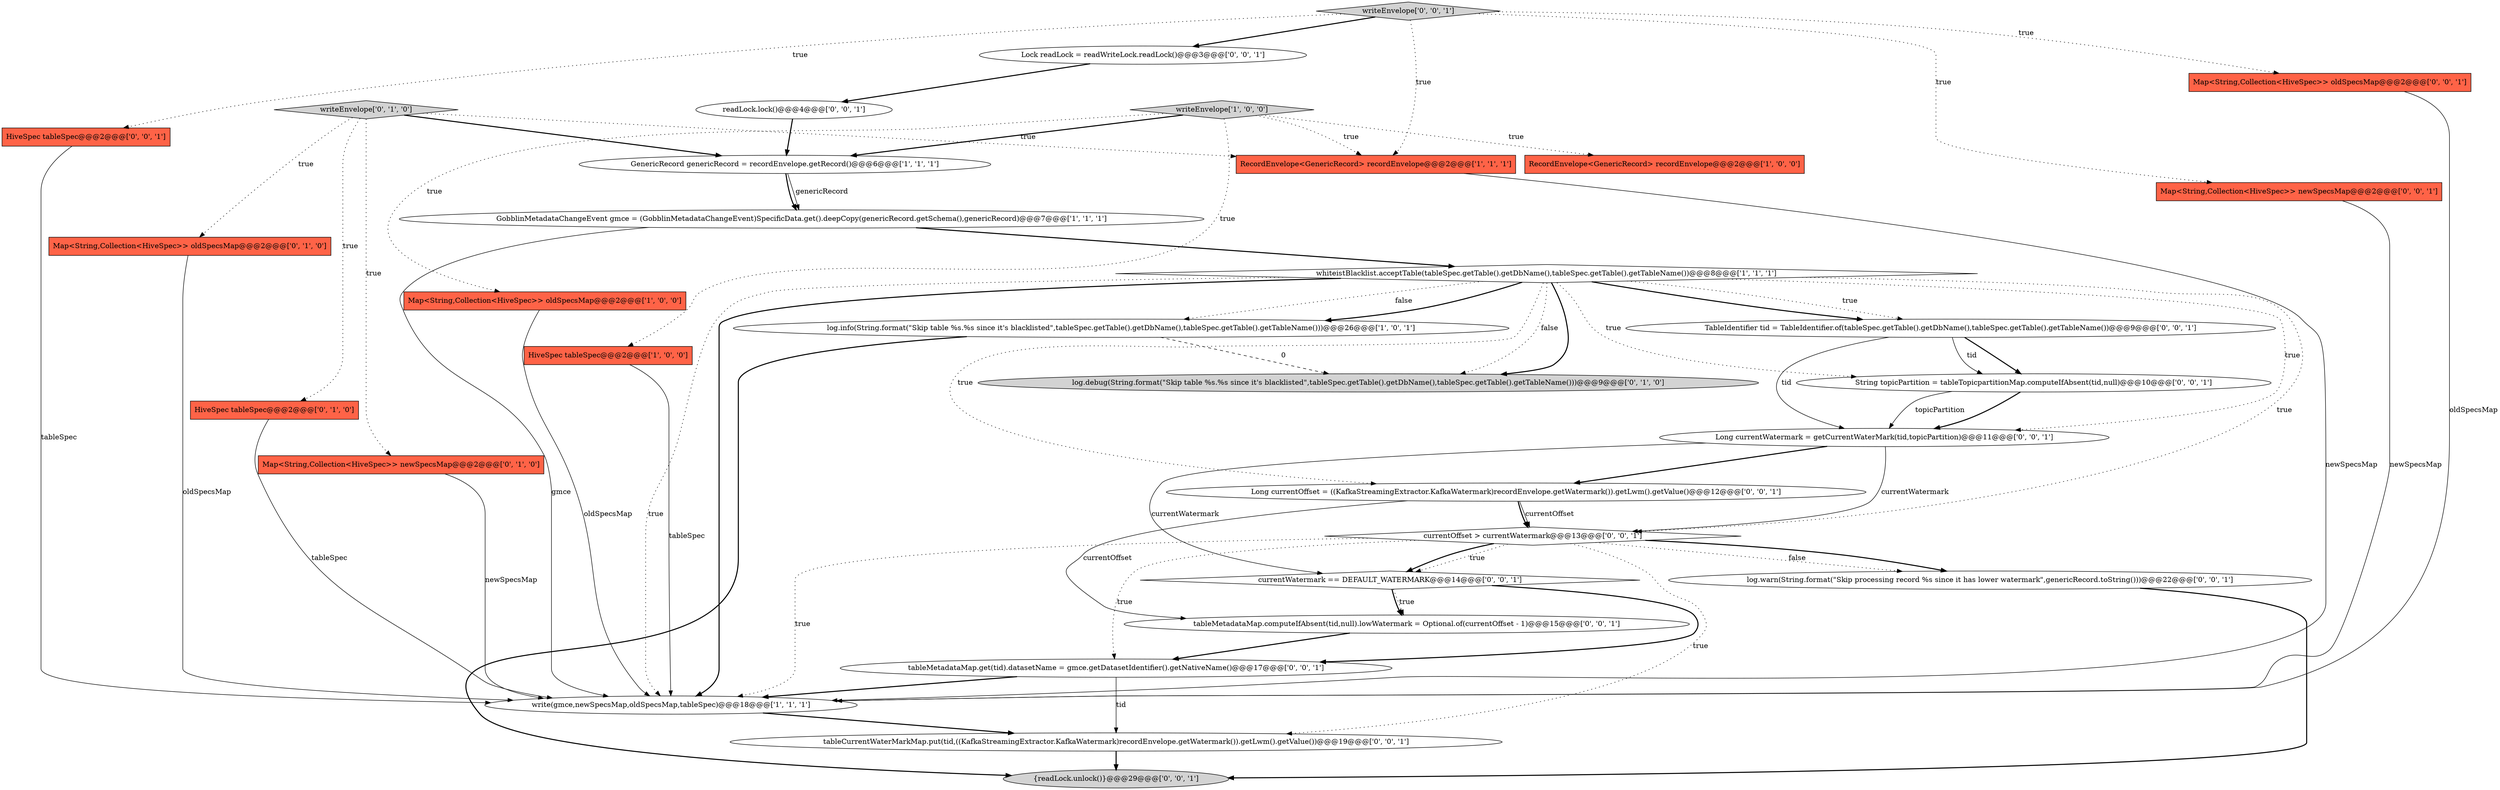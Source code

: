 digraph {
10 [style = filled, label = "Map<String,Collection<HiveSpec>> oldSpecsMap@@@2@@@['0', '1', '0']", fillcolor = tomato, shape = box image = "AAA0AAABBB2BBB"];
4 [style = filled, label = "Map<String,Collection<HiveSpec>> oldSpecsMap@@@2@@@['1', '0', '0']", fillcolor = tomato, shape = box image = "AAA0AAABBB1BBB"];
23 [style = filled, label = "Long currentWatermark = getCurrentWaterMark(tid,topicPartition)@@@11@@@['0', '0', '1']", fillcolor = white, shape = ellipse image = "AAA0AAABBB3BBB"];
5 [style = filled, label = "RecordEnvelope<GenericRecord> recordEnvelope@@@2@@@['1', '0', '0']", fillcolor = tomato, shape = box image = "AAA0AAABBB1BBB"];
6 [style = filled, label = "log.info(String.format(\"Skip table %s.%s since it's blacklisted\",tableSpec.getTable().getDbName(),tableSpec.getTable().getTableName()))@@@26@@@['1', '0', '1']", fillcolor = white, shape = ellipse image = "AAA0AAABBB1BBB"];
7 [style = filled, label = "write(gmce,newSpecsMap,oldSpecsMap,tableSpec)@@@18@@@['1', '1', '1']", fillcolor = white, shape = ellipse image = "AAA0AAABBB1BBB"];
15 [style = filled, label = "Long currentOffset = ((KafkaStreamingExtractor.KafkaWatermark)recordEnvelope.getWatermark()).getLwm().getValue()@@@12@@@['0', '0', '1']", fillcolor = white, shape = ellipse image = "AAA0AAABBB3BBB"];
11 [style = filled, label = "HiveSpec tableSpec@@@2@@@['0', '1', '0']", fillcolor = tomato, shape = box image = "AAA0AAABBB2BBB"];
12 [style = filled, label = "Map<String,Collection<HiveSpec>> newSpecsMap@@@2@@@['0', '1', '0']", fillcolor = tomato, shape = box image = "AAA0AAABBB2BBB"];
13 [style = filled, label = "log.debug(String.format(\"Skip table %s.%s since it's blacklisted\",tableSpec.getTable().getDbName(),tableSpec.getTable().getTableName()))@@@9@@@['0', '1', '0']", fillcolor = lightgray, shape = ellipse image = "AAA1AAABBB2BBB"];
28 [style = filled, label = "writeEnvelope['0', '0', '1']", fillcolor = lightgray, shape = diamond image = "AAA0AAABBB3BBB"];
9 [style = filled, label = "GenericRecord genericRecord = recordEnvelope.getRecord()@@@6@@@['1', '1', '1']", fillcolor = white, shape = ellipse image = "AAA0AAABBB1BBB"];
21 [style = filled, label = "Lock readLock = readWriteLock.readLock()@@@3@@@['0', '0', '1']", fillcolor = white, shape = ellipse image = "AAA0AAABBB3BBB"];
0 [style = filled, label = "writeEnvelope['1', '0', '0']", fillcolor = lightgray, shape = diamond image = "AAA0AAABBB1BBB"];
20 [style = filled, label = "tableCurrentWaterMarkMap.put(tid,((KafkaStreamingExtractor.KafkaWatermark)recordEnvelope.getWatermark()).getLwm().getValue())@@@19@@@['0', '0', '1']", fillcolor = white, shape = ellipse image = "AAA0AAABBB3BBB"];
14 [style = filled, label = "writeEnvelope['0', '1', '0']", fillcolor = lightgray, shape = diamond image = "AAA0AAABBB2BBB"];
31 [style = filled, label = "readLock.lock()@@@4@@@['0', '0', '1']", fillcolor = white, shape = ellipse image = "AAA0AAABBB3BBB"];
26 [style = filled, label = "Map<String,Collection<HiveSpec>> oldSpecsMap@@@2@@@['0', '0', '1']", fillcolor = tomato, shape = box image = "AAA0AAABBB3BBB"];
16 [style = filled, label = "tableMetadataMap.get(tid).datasetName = gmce.getDatasetIdentifier().getNativeName()@@@17@@@['0', '0', '1']", fillcolor = white, shape = ellipse image = "AAA0AAABBB3BBB"];
18 [style = filled, label = "HiveSpec tableSpec@@@2@@@['0', '0', '1']", fillcolor = tomato, shape = box image = "AAA0AAABBB3BBB"];
27 [style = filled, label = "currentOffset > currentWatermark@@@13@@@['0', '0', '1']", fillcolor = white, shape = diamond image = "AAA0AAABBB3BBB"];
30 [style = filled, label = "log.warn(String.format(\"Skip processing record %s since it has lower watermark\",genericRecord.toString()))@@@22@@@['0', '0', '1']", fillcolor = white, shape = ellipse image = "AAA0AAABBB3BBB"];
1 [style = filled, label = "HiveSpec tableSpec@@@2@@@['1', '0', '0']", fillcolor = tomato, shape = box image = "AAA0AAABBB1BBB"];
25 [style = filled, label = "{readLock.unlock()}@@@29@@@['0', '0', '1']", fillcolor = lightgray, shape = ellipse image = "AAA0AAABBB3BBB"];
22 [style = filled, label = "tableMetadataMap.computeIfAbsent(tid,null).lowWatermark = Optional.of(currentOffset - 1)@@@15@@@['0', '0', '1']", fillcolor = white, shape = ellipse image = "AAA0AAABBB3BBB"];
19 [style = filled, label = "String topicPartition = tableTopicpartitionMap.computeIfAbsent(tid,null)@@@10@@@['0', '0', '1']", fillcolor = white, shape = ellipse image = "AAA0AAABBB3BBB"];
3 [style = filled, label = "whiteistBlacklist.acceptTable(tableSpec.getTable().getDbName(),tableSpec.getTable().getTableName())@@@8@@@['1', '1', '1']", fillcolor = white, shape = diamond image = "AAA0AAABBB1BBB"];
24 [style = filled, label = "currentWatermark == DEFAULT_WATERMARK@@@14@@@['0', '0', '1']", fillcolor = white, shape = diamond image = "AAA0AAABBB3BBB"];
17 [style = filled, label = "Map<String,Collection<HiveSpec>> newSpecsMap@@@2@@@['0', '0', '1']", fillcolor = tomato, shape = box image = "AAA0AAABBB3BBB"];
8 [style = filled, label = "RecordEnvelope<GenericRecord> recordEnvelope@@@2@@@['1', '1', '1']", fillcolor = tomato, shape = box image = "AAA0AAABBB1BBB"];
29 [style = filled, label = "TableIdentifier tid = TableIdentifier.of(tableSpec.getTable().getDbName(),tableSpec.getTable().getTableName())@@@9@@@['0', '0', '1']", fillcolor = white, shape = ellipse image = "AAA0AAABBB3BBB"];
2 [style = filled, label = "GobblinMetadataChangeEvent gmce = (GobblinMetadataChangeEvent)SpecificData.get().deepCopy(genericRecord.getSchema(),genericRecord)@@@7@@@['1', '1', '1']", fillcolor = white, shape = ellipse image = "AAA0AAABBB1BBB"];
3->29 [style = bold, label=""];
28->21 [style = bold, label=""];
27->7 [style = dotted, label="true"];
0->1 [style = dotted, label="true"];
3->29 [style = dotted, label="true"];
29->19 [style = bold, label=""];
23->15 [style = bold, label=""];
3->15 [style = dotted, label="true"];
27->16 [style = dotted, label="true"];
28->17 [style = dotted, label="true"];
2->7 [style = solid, label="gmce"];
28->26 [style = dotted, label="true"];
0->8 [style = dotted, label="true"];
3->6 [style = dotted, label="false"];
31->9 [style = bold, label=""];
12->7 [style = solid, label="newSpecsMap"];
3->19 [style = dotted, label="true"];
15->27 [style = solid, label="currentOffset"];
0->9 [style = bold, label=""];
29->19 [style = solid, label="tid"];
9->2 [style = bold, label=""];
22->16 [style = bold, label=""];
17->7 [style = solid, label="newSpecsMap"];
14->8 [style = dotted, label="true"];
3->23 [style = dotted, label="true"];
6->13 [style = dashed, label="0"];
10->7 [style = solid, label="oldSpecsMap"];
11->7 [style = solid, label="tableSpec"];
14->9 [style = bold, label=""];
27->24 [style = dotted, label="true"];
23->27 [style = solid, label="currentWatermark"];
19->23 [style = bold, label=""];
7->20 [style = bold, label=""];
3->7 [style = bold, label=""];
3->13 [style = bold, label=""];
30->25 [style = bold, label=""];
14->12 [style = dotted, label="true"];
24->22 [style = bold, label=""];
2->3 [style = bold, label=""];
3->6 [style = bold, label=""];
20->25 [style = bold, label=""];
0->5 [style = dotted, label="true"];
15->27 [style = bold, label=""];
15->22 [style = solid, label="currentOffset"];
4->7 [style = solid, label="oldSpecsMap"];
27->24 [style = bold, label=""];
3->27 [style = dotted, label="true"];
24->22 [style = dotted, label="true"];
24->16 [style = bold, label=""];
9->2 [style = solid, label="genericRecord"];
26->7 [style = solid, label="oldSpecsMap"];
27->30 [style = bold, label=""];
29->23 [style = solid, label="tid"];
6->25 [style = bold, label=""];
14->10 [style = dotted, label="true"];
3->13 [style = dotted, label="false"];
19->23 [style = solid, label="topicPartition"];
18->7 [style = solid, label="tableSpec"];
16->7 [style = bold, label=""];
28->8 [style = dotted, label="true"];
3->7 [style = dotted, label="true"];
23->24 [style = solid, label="currentWatermark"];
0->4 [style = dotted, label="true"];
14->11 [style = dotted, label="true"];
28->18 [style = dotted, label="true"];
21->31 [style = bold, label=""];
27->30 [style = dotted, label="false"];
1->7 [style = solid, label="tableSpec"];
8->7 [style = solid, label="newSpecsMap"];
16->20 [style = solid, label="tid"];
27->20 [style = dotted, label="true"];
}
